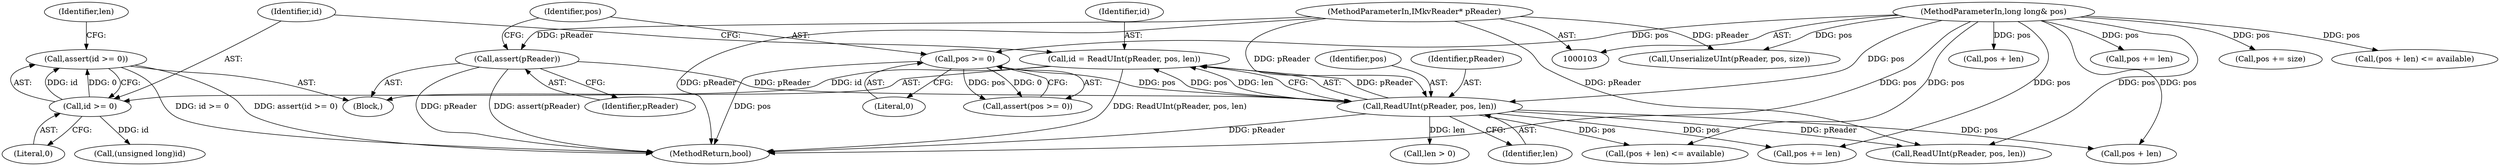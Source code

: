 digraph "1_Android_cc274e2abe8b2a6698a5c47d8aa4bb45f1f9538d_30@API" {
"1000151" [label="(Call,assert(id >= 0))"];
"1000152" [label="(Call,id >= 0)"];
"1000145" [label="(Call,id = ReadUInt(pReader, pos, len))"];
"1000147" [label="(Call,ReadUInt(pReader, pos, len))"];
"1000109" [label="(Call,assert(pReader))"];
"1000104" [label="(MethodParameterIn,IMkvReader* pReader)"];
"1000112" [label="(Call,pos >= 0)"];
"1000105" [label="(MethodParameterIn,long long& pos)"];
"1000157" [label="(Identifier,len)"];
"1000154" [label="(Literal,0)"];
"1000105" [label="(MethodParameterIn,long long& pos)"];
"1000183" [label="(Call,ReadUInt(pReader, pos, len))"];
"1000153" [label="(Identifier,id)"];
"1000110" [label="(Identifier,pReader)"];
"1000156" [label="(Call,len > 0)"];
"1000108" [label="(Block,)"];
"1000227" [label="(MethodReturn,bool)"];
"1000177" [label="(Call,pos += len)"];
"1000150" [label="(Identifier,len)"];
"1000151" [label="(Call,assert(id >= 0))"];
"1000113" [label="(Identifier,pos)"];
"1000164" [label="(Call,(pos + len) <= available)"];
"1000147" [label="(Call,ReadUInt(pReader, pos, len))"];
"1000111" [label="(Call,assert(pos >= 0))"];
"1000209" [label="(Call,pos += len)"];
"1000165" [label="(Call,pos + len)"];
"1000112" [label="(Call,pos >= 0)"];
"1000222" [label="(Call,pos += size)"];
"1000145" [label="(Call,id = ReadUInt(pReader, pos, len))"];
"1000149" [label="(Identifier,pos)"];
"1000104" [label="(MethodParameterIn,IMkvReader* pReader)"];
"1000152" [label="(Call,id >= 0)"];
"1000214" [label="(Call,UnserializeUInt(pReader, pos, size))"];
"1000204" [label="(Call,(pos + len) <= available)"];
"1000148" [label="(Identifier,pReader)"];
"1000114" [label="(Literal,0)"];
"1000171" [label="(Call,(unsigned long)id)"];
"1000146" [label="(Identifier,id)"];
"1000109" [label="(Call,assert(pReader))"];
"1000205" [label="(Call,pos + len)"];
"1000151" -> "1000108"  [label="AST: "];
"1000151" -> "1000152"  [label="CFG: "];
"1000152" -> "1000151"  [label="AST: "];
"1000157" -> "1000151"  [label="CFG: "];
"1000151" -> "1000227"  [label="DDG: assert(id >= 0)"];
"1000151" -> "1000227"  [label="DDG: id >= 0"];
"1000152" -> "1000151"  [label="DDG: id"];
"1000152" -> "1000151"  [label="DDG: 0"];
"1000152" -> "1000154"  [label="CFG: "];
"1000153" -> "1000152"  [label="AST: "];
"1000154" -> "1000152"  [label="AST: "];
"1000145" -> "1000152"  [label="DDG: id"];
"1000152" -> "1000171"  [label="DDG: id"];
"1000145" -> "1000108"  [label="AST: "];
"1000145" -> "1000147"  [label="CFG: "];
"1000146" -> "1000145"  [label="AST: "];
"1000147" -> "1000145"  [label="AST: "];
"1000153" -> "1000145"  [label="CFG: "];
"1000145" -> "1000227"  [label="DDG: ReadUInt(pReader, pos, len)"];
"1000147" -> "1000145"  [label="DDG: pReader"];
"1000147" -> "1000145"  [label="DDG: pos"];
"1000147" -> "1000145"  [label="DDG: len"];
"1000147" -> "1000150"  [label="CFG: "];
"1000148" -> "1000147"  [label="AST: "];
"1000149" -> "1000147"  [label="AST: "];
"1000150" -> "1000147"  [label="AST: "];
"1000147" -> "1000227"  [label="DDG: pReader"];
"1000109" -> "1000147"  [label="DDG: pReader"];
"1000104" -> "1000147"  [label="DDG: pReader"];
"1000112" -> "1000147"  [label="DDG: pos"];
"1000105" -> "1000147"  [label="DDG: pos"];
"1000147" -> "1000156"  [label="DDG: len"];
"1000147" -> "1000164"  [label="DDG: pos"];
"1000147" -> "1000165"  [label="DDG: pos"];
"1000147" -> "1000177"  [label="DDG: pos"];
"1000147" -> "1000183"  [label="DDG: pReader"];
"1000109" -> "1000108"  [label="AST: "];
"1000109" -> "1000110"  [label="CFG: "];
"1000110" -> "1000109"  [label="AST: "];
"1000113" -> "1000109"  [label="CFG: "];
"1000109" -> "1000227"  [label="DDG: pReader"];
"1000109" -> "1000227"  [label="DDG: assert(pReader)"];
"1000104" -> "1000109"  [label="DDG: pReader"];
"1000104" -> "1000103"  [label="AST: "];
"1000104" -> "1000227"  [label="DDG: pReader"];
"1000104" -> "1000183"  [label="DDG: pReader"];
"1000104" -> "1000214"  [label="DDG: pReader"];
"1000112" -> "1000111"  [label="AST: "];
"1000112" -> "1000114"  [label="CFG: "];
"1000113" -> "1000112"  [label="AST: "];
"1000114" -> "1000112"  [label="AST: "];
"1000111" -> "1000112"  [label="CFG: "];
"1000112" -> "1000227"  [label="DDG: pos"];
"1000112" -> "1000111"  [label="DDG: pos"];
"1000112" -> "1000111"  [label="DDG: 0"];
"1000105" -> "1000112"  [label="DDG: pos"];
"1000105" -> "1000103"  [label="AST: "];
"1000105" -> "1000227"  [label="DDG: pos"];
"1000105" -> "1000164"  [label="DDG: pos"];
"1000105" -> "1000165"  [label="DDG: pos"];
"1000105" -> "1000177"  [label="DDG: pos"];
"1000105" -> "1000183"  [label="DDG: pos"];
"1000105" -> "1000204"  [label="DDG: pos"];
"1000105" -> "1000205"  [label="DDG: pos"];
"1000105" -> "1000209"  [label="DDG: pos"];
"1000105" -> "1000214"  [label="DDG: pos"];
"1000105" -> "1000222"  [label="DDG: pos"];
}
